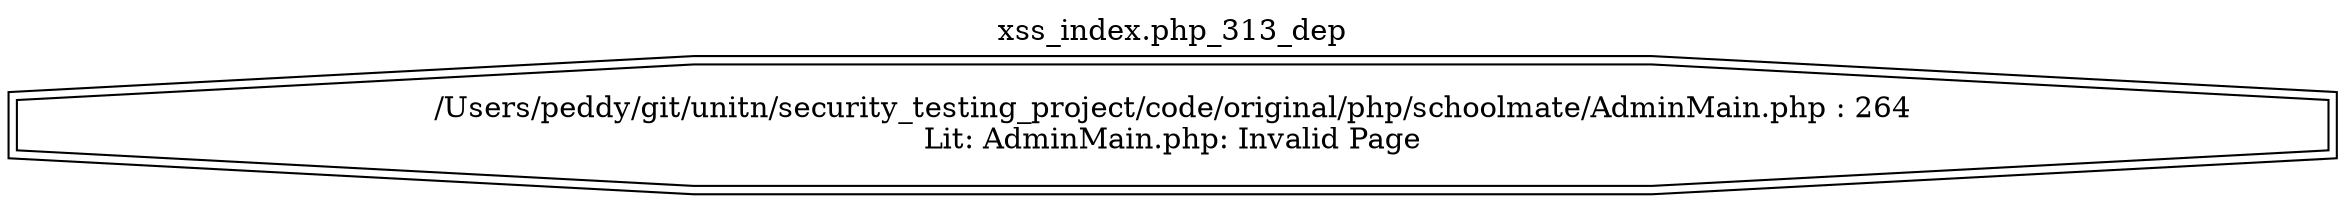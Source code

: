 digraph cfg {
  label="xss_index.php_313_dep";
  labelloc=t;
  n1 [shape=doubleoctagon, label="/Users/peddy/git/unitn/security_testing_project/code/original/php/schoolmate/AdminMain.php : 264\nLit: AdminMain.php: Invalid Page\n"];
}
